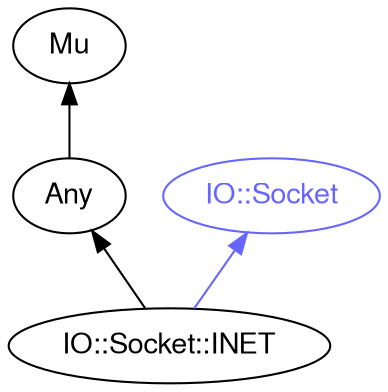 digraph "perl6-type-graph" {
    rankdir=BT;
    splines=polyline;
    overlap=false; 
    graph [truecolor=true bgcolor="#FFFFFF"];
    // Types
    "IO::Socket::INET" [color="#000000", fontcolor="#000000", href="/type/IO::Socket::INET", fontname="FreeSans"];
    "Mu" [color="#000000", fontcolor="#000000", href="/type/Mu", fontname="FreeSans"];
    "Any" [color="#000000", fontcolor="#000000", href="/type/Any", fontname="FreeSans"];
    "IO::Socket" [color="#6666FF", fontcolor="#6666FF", href="/type/IO::Socket", fontname="FreeSans"];

    // Superclasses
    "IO::Socket::INET" -> "Any" [color="#000000"];
    "Any" -> "Mu" [color="#000000"];

    // Roles
    "IO::Socket::INET" -> "IO::Socket" [color="#6666FF"];
}

